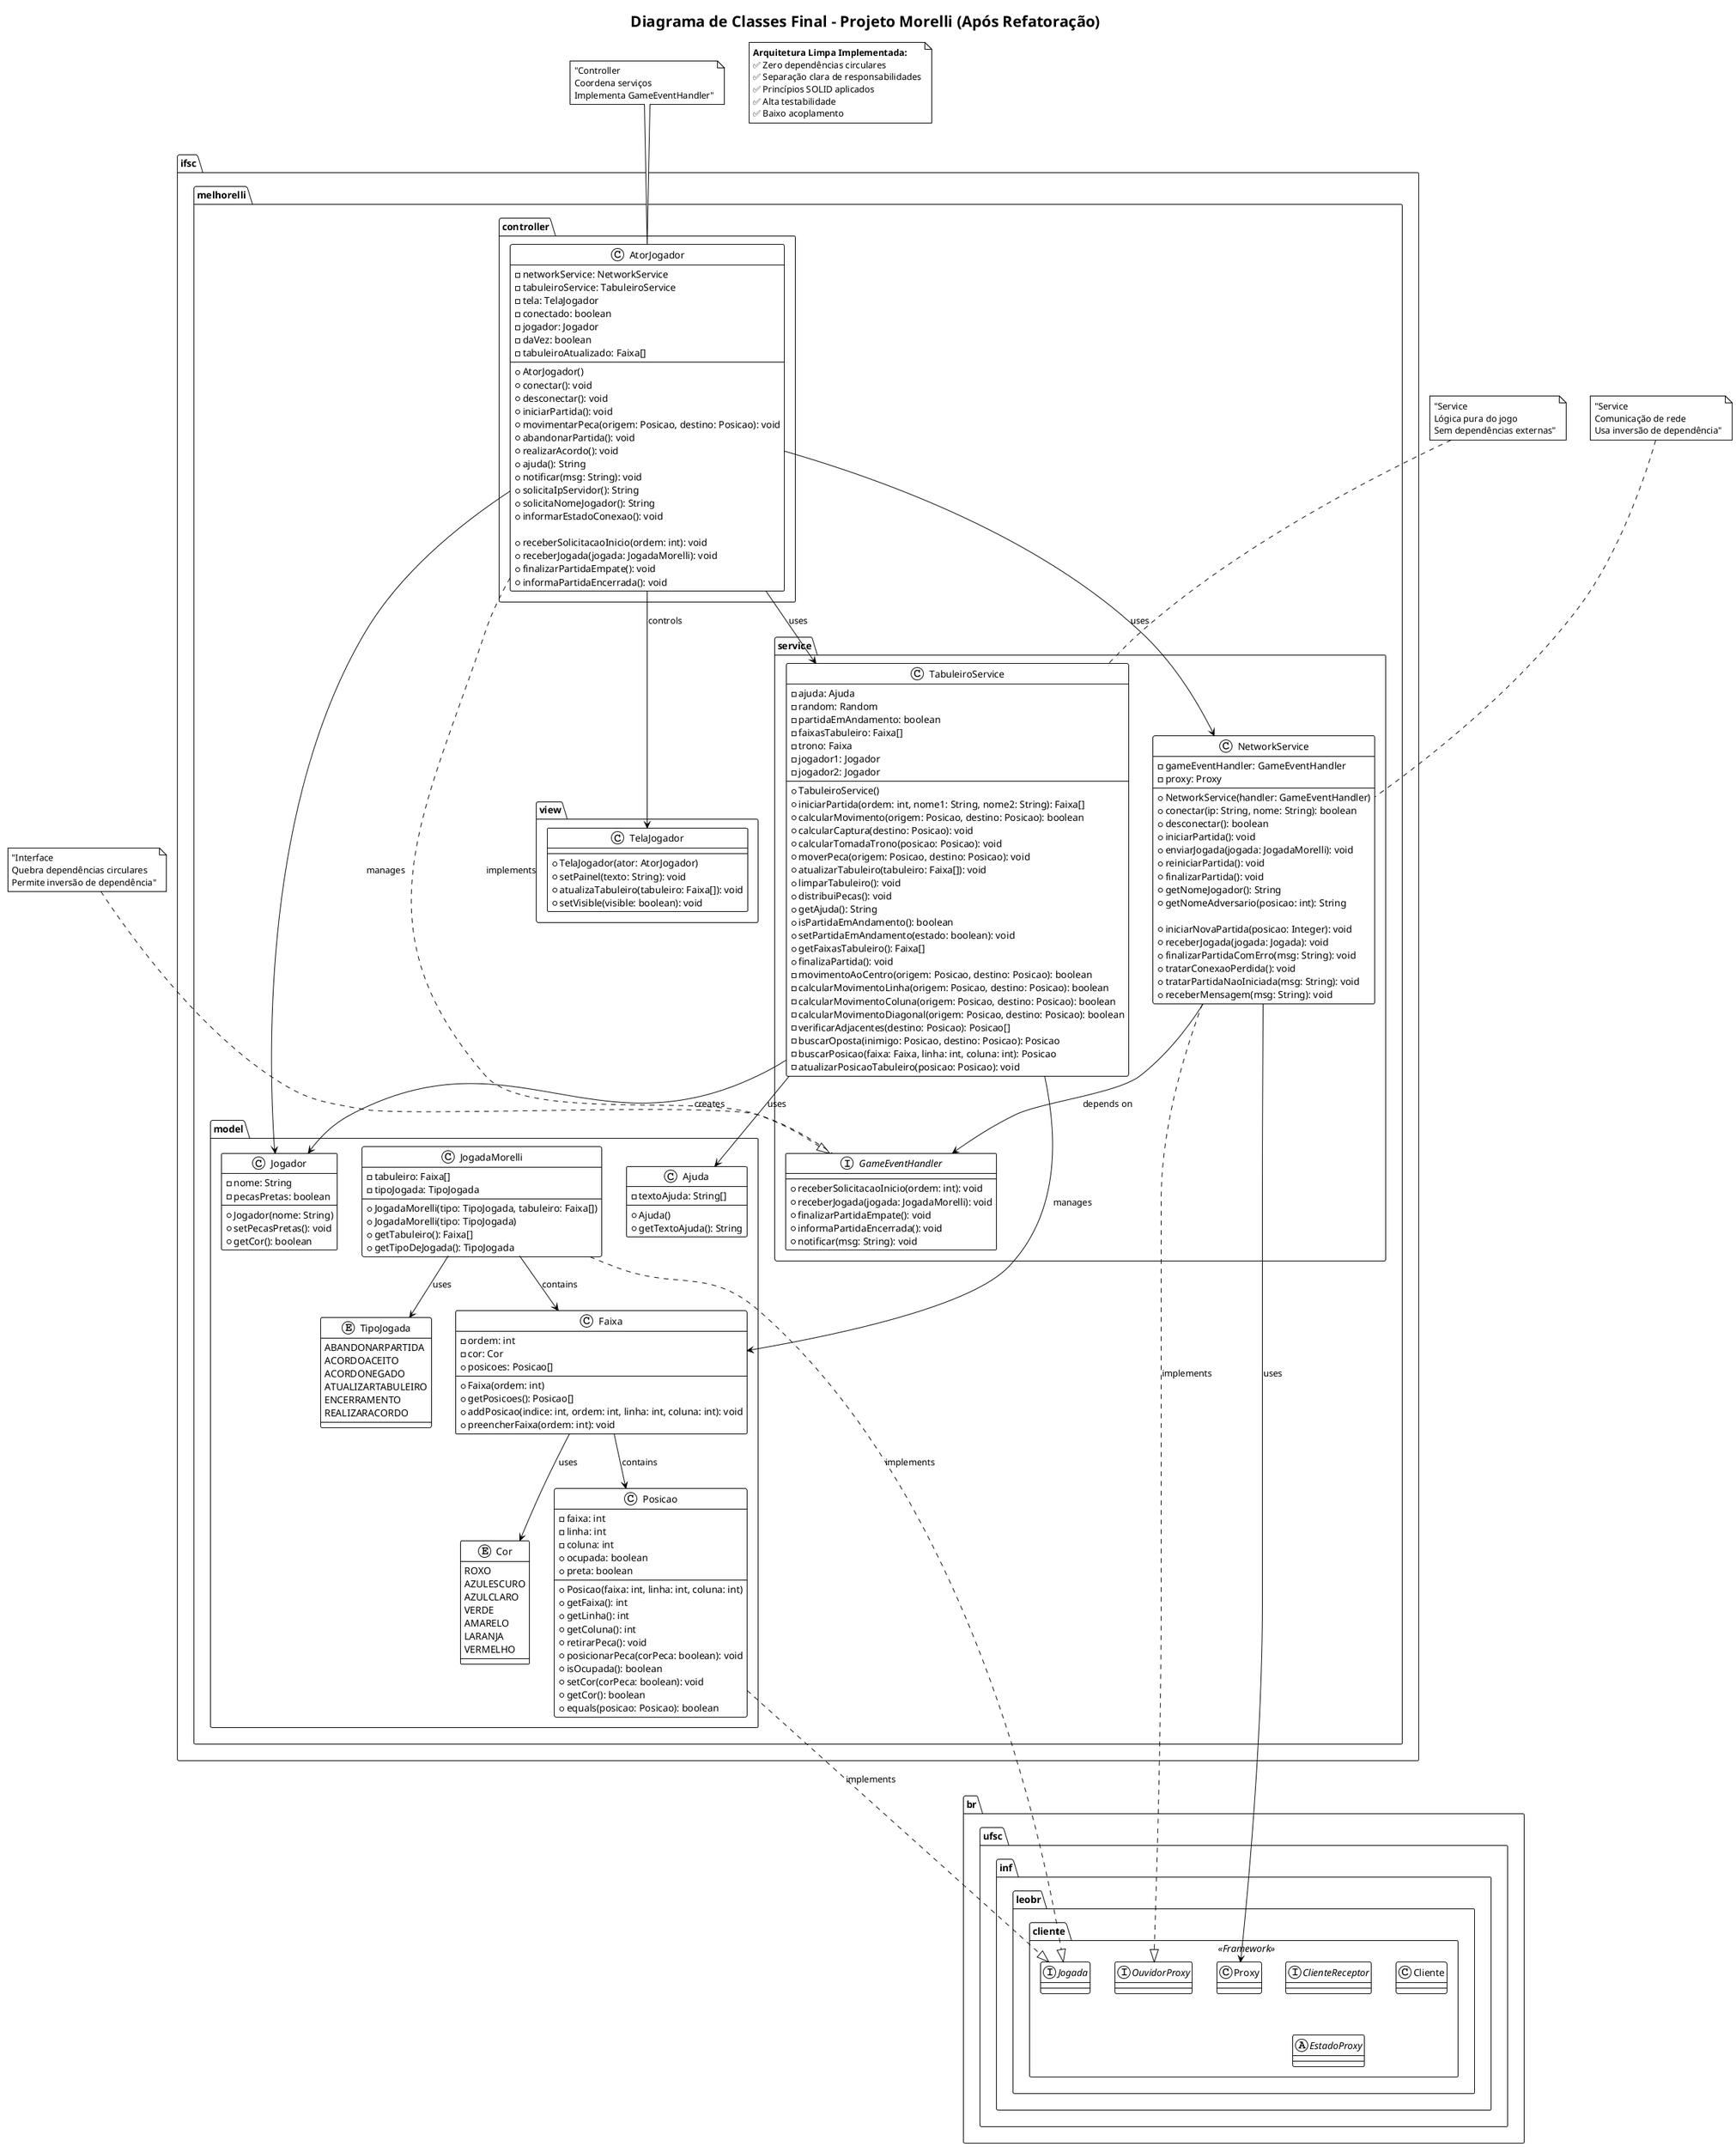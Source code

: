 @startuml FinalClassDiagram
!theme plain
title Diagrama de Classes Final - Projeto Morelli (Após Refatoração)

package "ifsc.melhorelli" {
    package "controller" {
        class AtorJogador {
            - networkService: NetworkService
            - tabuleiroService: TabuleiroService
            - tela: TelaJogador
            - conectado: boolean
            - jogador: Jogador
            - daVez: boolean
            - tabuleiroAtualizado: Faixa[]
            
            + AtorJogador()
            + conectar(): void
            + desconectar(): void
            + iniciarPartida(): void
            + movimentarPeca(origem: Posicao, destino: Posicao): void
            + abandonarPartida(): void
            + realizarAcordo(): void
            + ajuda(): String
            + notificar(msg: String): void
            + solicitaIpServidor(): String
            + solicitaNomeJogador(): String
            + informarEstadoConexao(): void
            
            ' GameEventHandler methods
            + receberSolicitacaoInicio(ordem: int): void
            + receberJogada(jogada: JogadaMorelli): void
            + finalizarPartidaEmpate(): void
            + informaPartidaEncerrada(): void
        }
    }
    
    package "service" {
        interface GameEventHandler {
            + receberSolicitacaoInicio(ordem: int): void
            + receberJogada(jogada: JogadaMorelli): void
            + finalizarPartidaEmpate(): void
            + informaPartidaEncerrada(): void
            + notificar(msg: String): void
        }
        
        class TabuleiroService {
            - ajuda: Ajuda
            - random: Random
            - partidaEmAndamento: boolean
            - faixasTabuleiro: Faixa[]
            - trono: Faixa
            - jogador1: Jogador
            - jogador2: Jogador
            
            + TabuleiroService()
            + iniciarPartida(ordem: int, nome1: String, nome2: String): Faixa[]
            + calcularMovimento(origem: Posicao, destino: Posicao): boolean
            + calcularCaptura(destino: Posicao): void
            + calcularTomadaTrono(posicao: Posicao): void
            + moverPeca(origem: Posicao, destino: Posicao): void
            + atualizarTabuleiro(tabuleiro: Faixa[]): void
            + limparTabuleiro(): void
            + distribuiPecas(): void
            + getAjuda(): String
            + isPartidaEmAndamento(): boolean
            + setPartidaEmAndamento(estado: boolean): void
            + getFaixasTabuleiro(): Faixa[]
            + finalizaPartida(): void
            - movimentoAoCentro(origem: Posicao, destino: Posicao): boolean
            - calcularMovimentoLinha(origem: Posicao, destino: Posicao): boolean
            - calcularMovimentoColuna(origem: Posicao, destino: Posicao): boolean
            - calcularMovimentoDiagonal(origem: Posicao, destino: Posicao): boolean
            - verificarAdjacentes(destino: Posicao): Posicao[]
            - buscarOposta(inimigo: Posicao, destino: Posicao): Posicao
            - buscarPosicao(faixa: Faixa, linha: int, coluna: int): Posicao
            - atualizarPosicaoTabuleiro(posicao: Posicao): void
        }
        
        class NetworkService {
            - gameEventHandler: GameEventHandler
            - proxy: Proxy
            
            + NetworkService(handler: GameEventHandler)
            + conectar(ip: String, nome: String): boolean
            + desconectar(): boolean
            + iniciarPartida(): void
            + enviarJogada(jogada: JogadaMorelli): void
            + reiniciarPartida(): void
            + finalizarPartida(): void
            + getNomeJogador(): String
            + getNomeAdversario(posicao: int): String
            
            ' OuvidorProxy methods
            + iniciarNovaPartida(posicao: Integer): void
            + receberJogada(jogada: Jogada): void
            + finalizarPartidaComErro(msg: String): void
            + tratarConexaoPerdida(): void
            + tratarPartidaNaoIniciada(msg: String): void
            + receberMensagem(msg: String): void
        }
    }
    
    package "model" {
        class Jogador {
            - nome: String
            - pecasPretas: boolean
            
            + Jogador(nome: String)
            + setPecasPretas(): void
            + getCor(): boolean
        }
        
        class Posicao {
            - faixa: int
            - linha: int
            - coluna: int
            + ocupada: boolean
            + preta: boolean
            
            + Posicao(faixa: int, linha: int, coluna: int)
            + getFaixa(): int
            + getLinha(): int
            + getColuna(): int
            + retirarPeca(): void
            + posicionarPeca(corPeca: boolean): void
            + isOcupada(): boolean
            + setCor(corPeca: boolean): void
            + getCor(): boolean
            + equals(posicao: Posicao): boolean
        }
        
        class Faixa {
            - ordem: int
            - cor: Cor
            + posicoes: Posicao[]
            
            + Faixa(ordem: int)
            + getPosicoes(): Posicao[]
            + addPosicao(indice: int, ordem: int, linha: int, coluna: int): void
            + preencherFaixa(ordem: int): void
        }
        
        class JogadaMorelli {
            - tabuleiro: Faixa[]
            - tipoJogada: TipoJogada
            
            + JogadaMorelli(tipo: TipoJogada, tabuleiro: Faixa[])
            + JogadaMorelli(tipo: TipoJogada)
            + getTabuleiro(): Faixa[]
            + getTipoDeJogada(): TipoJogada
        }
        
        class Ajuda {
            - textoAjuda: String[]
            
            + Ajuda()
            + getTextoAjuda(): String
        }
        
        enum Cor {
            ROXO
            AZULESCURO
            AZULCLARO
            VERDE
            AMARELO
            LARANJA
            VERMELHO
        }
        
        enum TipoJogada {
            ABANDONARPARTIDA
            ACORDOACEITO
            ACORDONEGADO
            ATUALIZARTABULEIRO
            ENCERRAMENTO
            REALIZARACORDO
        }
    }
    
    package "view" {
        class TelaJogador {
            + TelaJogador(ator: AtorJogador)
            + setPainel(texto: String): void
            + atualizaTabuleiro(tabuleiro: Faixa[]): void
            + setVisible(visible: boolean): void
        }
    }
}

package "br.ufsc.inf.leobr.cliente" <<Framework>> {
    interface Jogada
    interface ClienteReceptor
    interface OuvidorProxy
    class Proxy
    class Cliente
    abstract EstadoProxy
}

' Relacionamentos - Arquitetura Limpa (Sem Dependências Circulares)
AtorJogador ..|> GameEventHandler : implements
AtorJogador --> NetworkService : uses
AtorJogador --> TabuleiroService : uses
AtorJogador --> TelaJogador : controls
AtorJogador --> Jogador : manages

NetworkService --> GameEventHandler : depends on
NetworkService ..|> OuvidorProxy : implements
NetworkService --> Proxy : uses

TabuleiroService --> Ajuda : uses
TabuleiroService --> Faixa : manages
TabuleiroService --> Jogador : creates

Faixa --> Posicao : contains
Faixa --> Cor : uses

JogadaMorelli --> TipoJogada : uses
JogadaMorelli --> Faixa : contains
JogadaMorelli ..|> Jogada : implements

Posicao ..|> Jogada : implements

' Anotações
note top of AtorJogador : "Controller\nCoordena serviços\nImplementa GameEventHandler"
note top of TabuleiroService : "Service\nLógica pura do jogo\nSem dependências externas"
note top of NetworkService : "Service\nComunicação de rede\nUsa inversão de dependência"
note top of GameEventHandler : "Interface\nQuebra dependências circulares\nPermite inversão de dependência"

note as ArchitectureNote
**Arquitetura Limpa Implementada:**
✅ Zero dependências circulares
✅ Separação clara de responsabilidades
✅ Princípios SOLID aplicados
✅ Alta testabilidade
✅ Baixo acoplamento
end note

@enduml